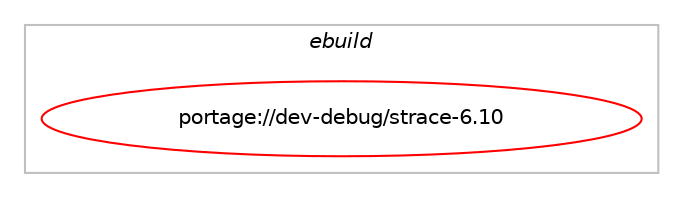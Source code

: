 digraph prolog {

# *************
# Graph options
# *************

newrank=true;
concentrate=true;
compound=true;
graph [rankdir=LR,fontname=Helvetica,fontsize=10,ranksep=1.5];#, ranksep=2.5, nodesep=0.2];
edge  [arrowhead=vee];
node  [fontname=Helvetica,fontsize=10];

# **********
# The ebuild
# **********

subgraph cluster_leftcol {
color=gray;
label=<<i>ebuild</i>>;
id [label="portage://dev-debug/strace-6.10", color=red, width=4, href="../dev-debug/strace-6.10.svg"];
}

# ****************
# The dependencies
# ****************

subgraph cluster_midcol {
color=gray;
label=<<i>dependencies</i>>;
subgraph cluster_compile {
fillcolor="#eeeeee";
style=filled;
label=<<i>compile</i>>;
# *** BEGIN UNKNOWN DEPENDENCY TYPE (TODO) ***
# id -> equal(use_conditional_group(positive,aio,portage://dev-debug/strace-6.10,[package_dependency(portage://dev-debug/strace-6.10,install,no,dev-libs,libaio,greaterequal,[0.3.106,,,0.3.106],[],[])]))
# *** END UNKNOWN DEPENDENCY TYPE (TODO) ***

# *** BEGIN UNKNOWN DEPENDENCY TYPE (TODO) ***
# id -> equal(use_conditional_group(positive,static,portage://dev-debug/strace-6.10,[use_conditional_group(positive,unwind,portage://dev-debug/strace-6.10,[package_dependency(portage://dev-debug/strace-6.10,install,no,sys-libs,libunwind,none,[,,],[],[use(enable(static-libs),positive)])]),use_conditional_group(positive,elfutils,portage://dev-debug/strace-6.10,[package_dependency(portage://dev-debug/strace-6.10,install,no,dev-libs,elfutils,none,[,,],[],[use(enable(static-libs),positive)])]),use_conditional_group(positive,selinux,portage://dev-debug/strace-6.10,[package_dependency(portage://dev-debug/strace-6.10,install,no,sys-libs,libselinux,none,[,,],[],[use(enable(static-libs),positive)])])]))
# *** END UNKNOWN DEPENDENCY TYPE (TODO) ***

# *** BEGIN UNKNOWN DEPENDENCY TYPE (TODO) ***
# id -> equal(package_dependency(portage://dev-debug/strace-6.10,install,no,sys-kernel,linux-headers,none,[,,],[],[]))
# *** END UNKNOWN DEPENDENCY TYPE (TODO) ***

}
subgraph cluster_compileandrun {
fillcolor="#eeeeee";
style=filled;
label=<<i>compile and run</i>>;
}
subgraph cluster_run {
fillcolor="#eeeeee";
style=filled;
label=<<i>run</i>>;
# *** BEGIN UNKNOWN DEPENDENCY TYPE (TODO) ***
# id -> equal(use_conditional_group(negative,static,portage://dev-debug/strace-6.10,[use_conditional_group(positive,unwind,portage://dev-debug/strace-6.10,[package_dependency(portage://dev-debug/strace-6.10,run,no,sys-libs,libunwind,none,[,,],[],[])]),use_conditional_group(positive,elfutils,portage://dev-debug/strace-6.10,[package_dependency(portage://dev-debug/strace-6.10,run,no,dev-libs,elfutils,none,[,,],[],[])]),use_conditional_group(positive,selinux,portage://dev-debug/strace-6.10,[package_dependency(portage://dev-debug/strace-6.10,run,no,sys-libs,libselinux,none,[,,],[],[])])]))
# *** END UNKNOWN DEPENDENCY TYPE (TODO) ***

# *** BEGIN UNKNOWN DEPENDENCY TYPE (TODO) ***
# id -> equal(use_conditional_group(positive,perl,portage://dev-debug/strace-6.10,[package_dependency(portage://dev-debug/strace-6.10,run,no,dev-lang,perl,none,[,,],[],[])]))
# *** END UNKNOWN DEPENDENCY TYPE (TODO) ***

}
}

# **************
# The candidates
# **************

subgraph cluster_choices {
rank=same;
color=gray;
label=<<i>candidates</i>>;

}

}
